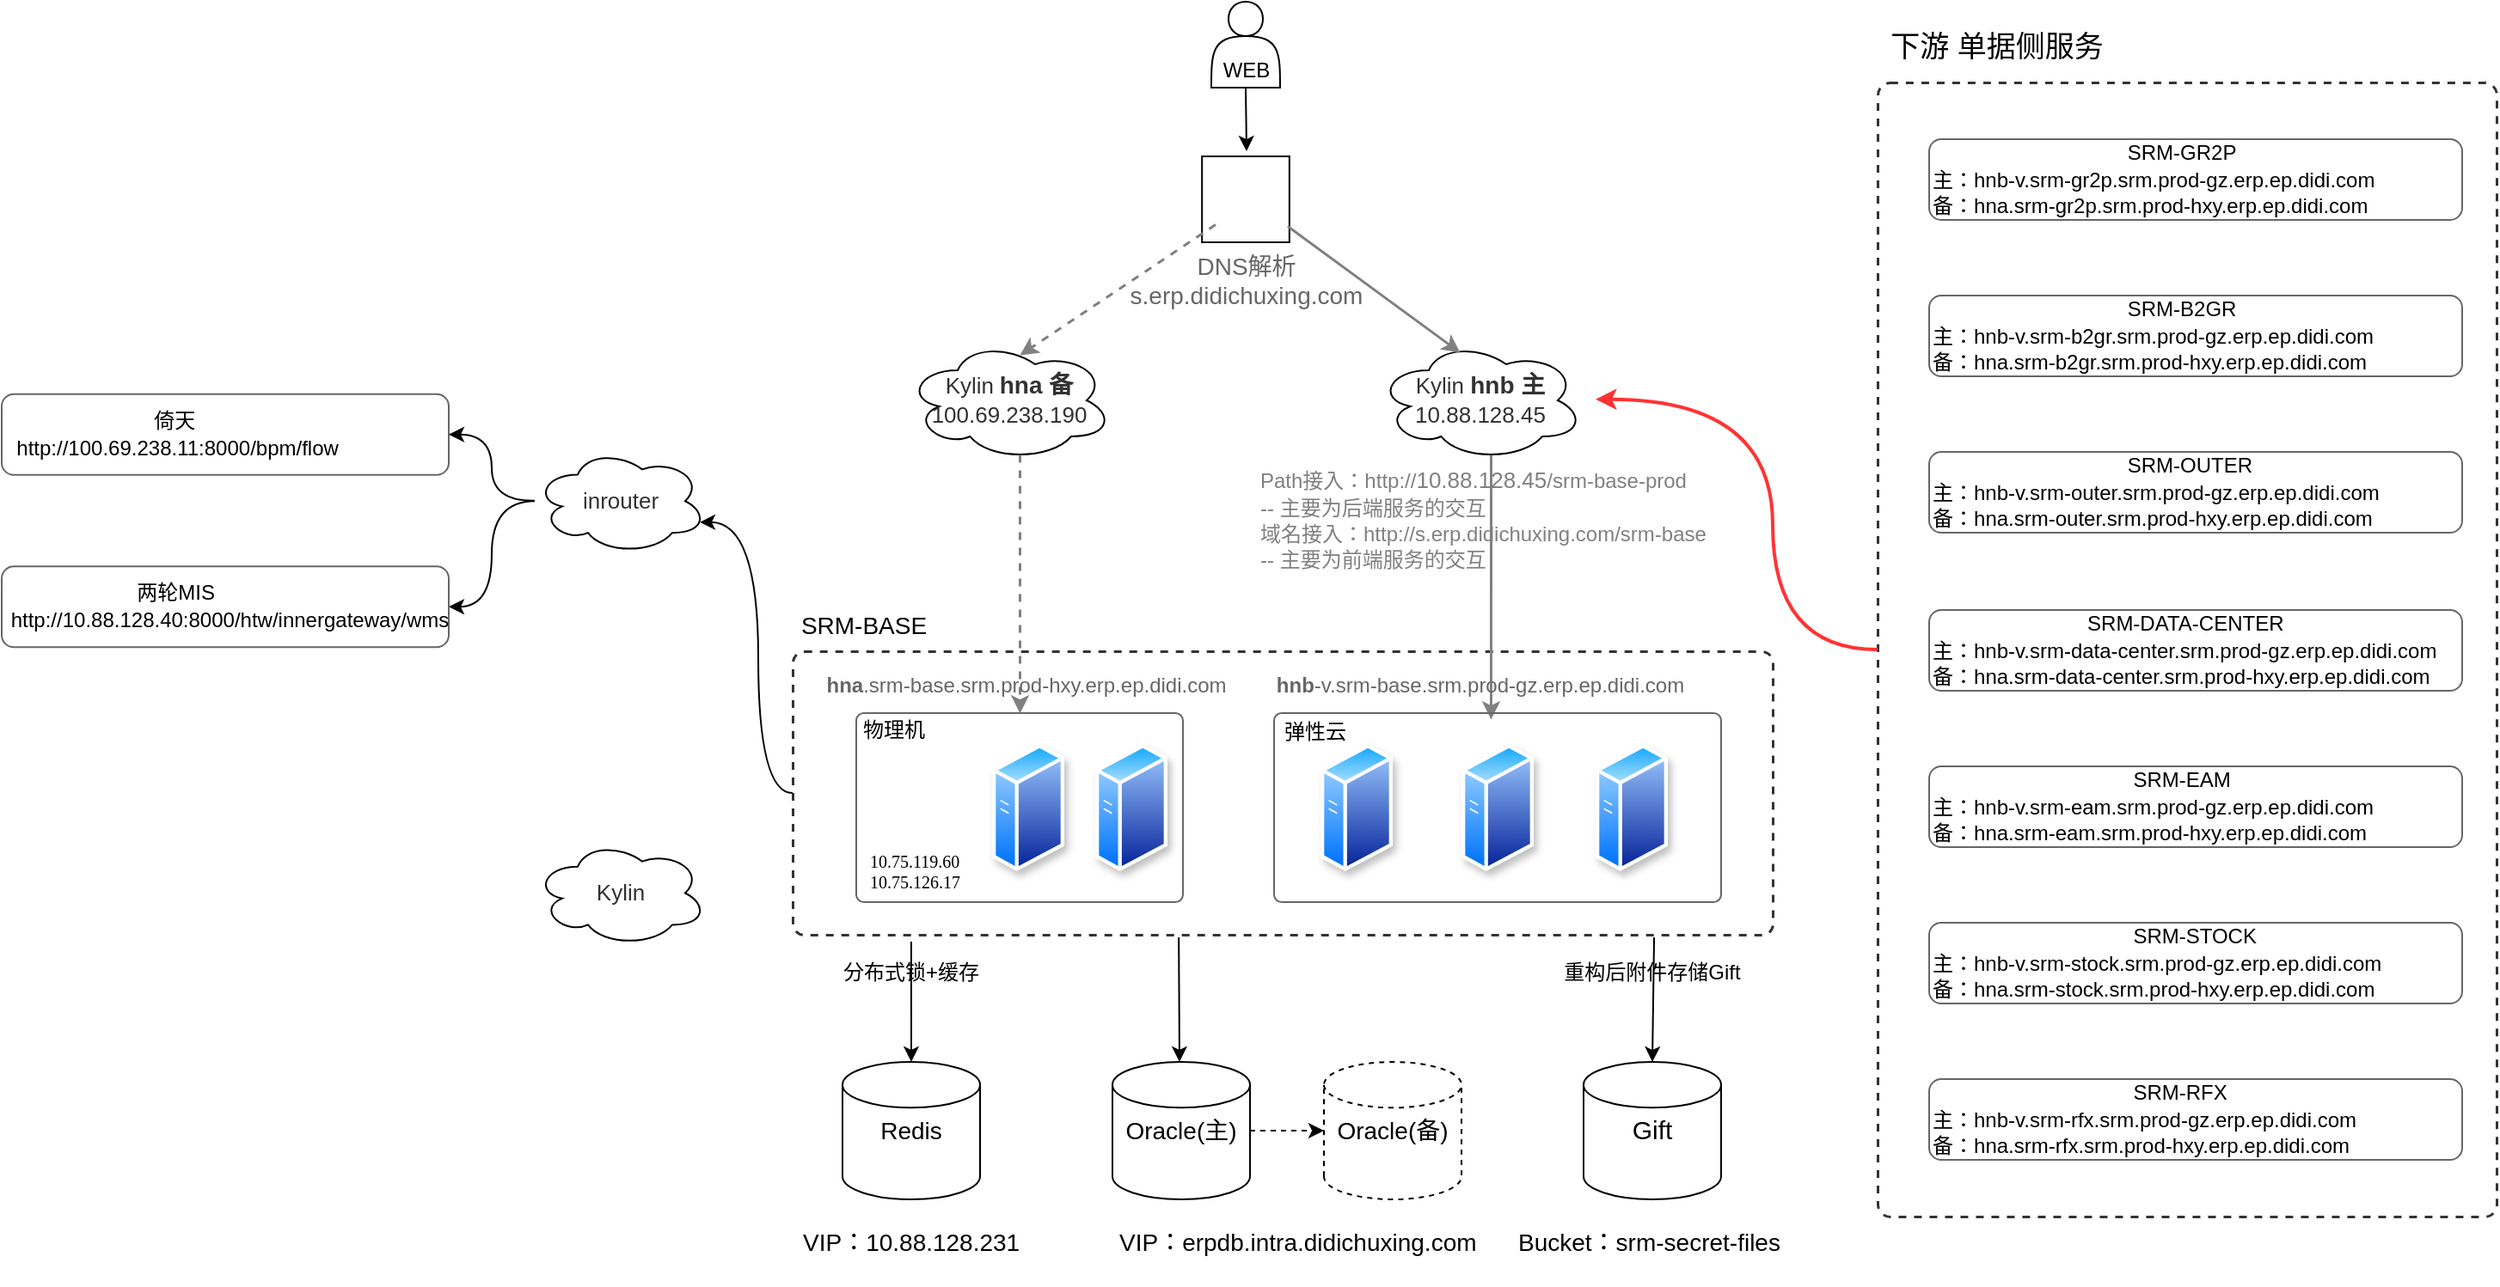 <mxfile version="27.1.3">
  <diagram id="C5RBs43oDa-KdzZeNtuy" name="Page-1">
    <mxGraphModel dx="1836" dy="692" grid="1" gridSize="10" guides="1" tooltips="1" connect="1" arrows="1" fold="1" page="1" pageScale="1" pageWidth="827" pageHeight="1169" math="0" shadow="0">
      <root>
        <mxCell id="WIyWlLk6GJQsqaUBKTNV-0" />
        <mxCell id="WIyWlLk6GJQsqaUBKTNV-1" parent="WIyWlLk6GJQsqaUBKTNV-0" />
        <mxCell id="ueZprSyfjsTpokdEeaGI-45" value="" style="rounded=1;whiteSpace=wrap;html=1;hachureGap=4;fontFamily=Architects Daughter;fontSource=https%3A%2F%2Ffonts.googleapis.com%2Fcss%3Ffamily%3DArchitects%2BDaughter;arcSize=2;fillColor=none;dashed=1;strokeColor=#333333;strokeWidth=1.5;" vertex="1" parent="WIyWlLk6GJQsqaUBKTNV-1">
          <mxGeometry x="711" y="210" width="360" height="660" as="geometry" />
        </mxCell>
        <mxCell id="ueZprSyfjsTpokdEeaGI-70" value="" style="edgeStyle=orthogonalEdgeStyle;rounded=0;hachureGap=4;orthogonalLoop=1;jettySize=auto;html=1;fontFamily=Architects Daughter;fontSource=https%3A%2F%2Ffonts.googleapis.com%2Fcss%3Ffamily%3DArchitects%2BDaughter;entryX=0.96;entryY=0.7;entryDx=0;entryDy=0;entryPerimeter=0;curved=1;" edge="1" parent="WIyWlLk6GJQsqaUBKTNV-1" source="ueZprSyfjsTpokdEeaGI-32" target="ueZprSyfjsTpokdEeaGI-61">
          <mxGeometry relative="1" as="geometry">
            <Array as="points">
              <mxPoint x="60" y="624" />
              <mxPoint x="60" y="466" />
            </Array>
          </mxGeometry>
        </mxCell>
        <mxCell id="ueZprSyfjsTpokdEeaGI-32" value="" style="rounded=1;whiteSpace=wrap;html=1;hachureGap=4;fontFamily=Architects Daughter;fontSource=https%3A%2F%2Ffonts.googleapis.com%2Fcss%3Ffamily%3DArchitects%2BDaughter;fillColor=none;arcSize=4;dashed=1;strokeColor=#333333;strokeWidth=1.5;" vertex="1" parent="WIyWlLk6GJQsqaUBKTNV-1">
          <mxGeometry x="80" y="541" width="570" height="165" as="geometry" />
        </mxCell>
        <mxCell id="ueZprSyfjsTpokdEeaGI-12" value="" style="endArrow=classic;html=1;rounded=0;hachureGap=4;fontFamily=Architects Daughter;fontSource=https%3A%2F%2Ffonts.googleapis.com%2Fcss%3Ffamily%3DArchitects%2BDaughter;exitX=0.55;exitY=0.95;exitDx=0;exitDy=0;exitPerimeter=0;strokeColor=#808080;strokeWidth=1.5;entryX=0.473;entryY=0.032;entryDx=0;entryDy=0;entryPerimeter=0;" edge="1" parent="WIyWlLk6GJQsqaUBKTNV-1" source="ueZprSyfjsTpokdEeaGI-1">
          <mxGeometry width="50" height="50" relative="1" as="geometry">
            <mxPoint x="489" y="426.5" as="sourcePoint" />
            <mxPoint x="485.98" y="580.52" as="targetPoint" />
          </mxGeometry>
        </mxCell>
        <mxCell id="ueZprSyfjsTpokdEeaGI-0" value="&lt;span style=&quot;color: rgb(50, 50, 50); font-family: &amp;quot;Microsoft YaHei&amp;quot;, 微软雅黑, Arial; background-color: rgba(255, 255, 255, 0.01);&quot;&gt;&lt;span style=&quot;font-size: 13px;&quot;&gt;Kylin&lt;/span&gt;&lt;b style=&quot;&quot;&gt; &lt;font style=&quot;font-size: 14px;&quot;&gt;hna 备&lt;/font&gt;&lt;/b&gt;&lt;/span&gt;&lt;font style=&quot;font-size: 14px;&quot;&gt;&lt;br style=&quot;color: rgb(50, 50, 50); font-family: &amp;quot;Microsoft YaHei&amp;quot;, 微软雅黑, Arial;&quot;&gt;&lt;/font&gt;&lt;span style=&quot;color: rgb(50, 50, 50); font-family: &amp;quot;Microsoft YaHei&amp;quot;, 微软雅黑, Arial; font-size: 13px; background-color: rgba(255, 255, 255, 0.01);&quot;&gt;100.69.238.190&lt;/span&gt;" style="ellipse;shape=cloud;whiteSpace=wrap;html=1;hachureGap=4;fontFamily=Architects Daughter;fontSource=https%3A%2F%2Ffonts.googleapis.com%2Fcss%3Ffamily%3DArchitects%2BDaughter;strokeColor=default;" vertex="1" parent="WIyWlLk6GJQsqaUBKTNV-1">
          <mxGeometry x="146" y="360" width="120" height="70" as="geometry" />
        </mxCell>
        <mxCell id="ueZprSyfjsTpokdEeaGI-1" value="&lt;span style=&quot;color: rgb(50, 50, 50); font-family: &amp;quot;Microsoft YaHei&amp;quot;, 微软雅黑, Arial; font-size: 13px; background-color: rgba(255, 255, 255, 0.01);&quot;&gt;Kylin &lt;/span&gt;&lt;font style=&quot;color: rgb(255, 51, 51); font-size: 14px;&quot;&gt;&lt;span style=&quot;background-color: rgba(255, 255, 255, 0.01); color: rgb(50, 50, 50);&quot;&gt;&lt;font style=&quot;&quot; face=&quot;Helvetica&quot;&gt;&lt;b style=&quot;&quot;&gt;hnb 主&lt;/b&gt;&lt;/font&gt;&lt;/span&gt;&lt;br style=&quot;font-family: &amp;quot;Microsoft YaHei&amp;quot;, 微软雅黑, Arial; color: rgb(50, 50, 50);&quot;&gt;&lt;/font&gt;&lt;span style=&quot;color: rgb(50, 50, 50); font-family: &amp;quot;Microsoft YaHei&amp;quot;, 微软雅黑, Arial; font-size: 13px; background-color: rgba(255, 255, 255, 0.01);&quot;&gt;10.88.128.45&lt;/span&gt;" style="ellipse;shape=cloud;whiteSpace=wrap;html=1;hachureGap=4;fontFamily=Architects Daughter;fontSource=https%3A%2F%2Ffonts.googleapis.com%2Fcss%3Ffamily%3DArchitects%2BDaughter;strokeColor=default;" vertex="1" parent="WIyWlLk6GJQsqaUBKTNV-1">
          <mxGeometry x="420" y="360" width="120" height="70" as="geometry" />
        </mxCell>
        <mxCell id="ueZprSyfjsTpokdEeaGI-4" value="&lt;font style=&quot;color: rgb(128, 128, 128);&quot;&gt;&lt;font style=&quot;&quot; face=&quot;Helvetica&quot;&gt;Path接入：http://&lt;/font&gt;&lt;span style=&quot;font-family: &amp;quot;Microsoft YaHei&amp;quot;, 微软雅黑, Arial; font-size: 13px; text-align: center; background-color: rgba(255, 255, 255, 0.01);&quot;&gt;10.88.128.45&lt;/span&gt;&lt;font style=&quot;&quot; face=&quot;Helvetica&quot;&gt;/srm-base-prod&lt;/font&gt;&lt;/font&gt;&lt;div&gt;&lt;font style=&quot;color: rgb(128, 128, 128);&quot; face=&quot;Helvetica&quot;&gt;-- 主要为后端服务的交互&lt;br&gt;&lt;/font&gt;&lt;div&gt;&lt;span style=&quot;font-family: Helvetica; background-color: transparent;&quot;&gt;&lt;font style=&quot;color: rgb(128, 128, 128);&quot;&gt;域名接入：http://s.erp.didichuxing.com/srm-base&lt;/font&gt;&lt;/span&gt;&lt;/div&gt;&lt;/div&gt;&lt;div&gt;&lt;font style=&quot;color: rgb(128, 128, 128);&quot;&gt;&lt;span style=&quot;font-family: Helvetica; background-color: transparent;&quot;&gt;--&amp;nbsp;&lt;/span&gt;&lt;span style=&quot;font-family: Helvetica; background-color: transparent;&quot;&gt;主要为前端服务的交互&lt;/span&gt;&lt;/font&gt;&lt;/div&gt;" style="text;html=1;align=left;verticalAlign=middle;whiteSpace=wrap;rounded=0;fontFamily=Architects Daughter;fontSource=https%3A%2F%2Ffonts.googleapis.com%2Fcss%3Ffamily%3DArchitects%2BDaughter;" vertex="1" parent="WIyWlLk6GJQsqaUBKTNV-1">
          <mxGeometry x="350" y="430" width="296" height="70" as="geometry" />
        </mxCell>
        <mxCell id="ueZprSyfjsTpokdEeaGI-13" value="" style="endArrow=classic;html=1;rounded=0;hachureGap=4;fontFamily=Architects Daughter;fontSource=https%3A%2F%2Ffonts.googleapis.com%2Fcss%3Ffamily%3DArchitects%2BDaughter;exitX=0.55;exitY=0.95;exitDx=0;exitDy=0;exitPerimeter=0;strokeColor=#808080;strokeWidth=1.5;dashed=1;" edge="1" parent="WIyWlLk6GJQsqaUBKTNV-1" source="ueZprSyfjsTpokdEeaGI-0" target="ueZprSyfjsTpokdEeaGI-14">
          <mxGeometry width="50" height="50" relative="1" as="geometry">
            <mxPoint x="601" y="470" as="sourcePoint" />
            <mxPoint x="212" y="558" as="targetPoint" />
          </mxGeometry>
        </mxCell>
        <mxCell id="ueZprSyfjsTpokdEeaGI-23" value="&lt;font face=&quot;Helvetica&quot;&gt;SRM-BASE&lt;/font&gt;" style="text;html=1;align=center;verticalAlign=middle;whiteSpace=wrap;rounded=0;fontFamily=Architects Daughter;fontSource=https%3A%2F%2Ffonts.googleapis.com%2Fcss%3Ffamily%3DArchitects%2BDaughter;fontSize=14;" vertex="1" parent="WIyWlLk6GJQsqaUBKTNV-1">
          <mxGeometry x="80" y="511" width="83" height="30" as="geometry" />
        </mxCell>
        <mxCell id="ueZprSyfjsTpokdEeaGI-26" value="" style="points=[];aspect=fixed;html=1;align=center;shadow=0;dashed=0;fillColor=none;shape=mxgraph.alibaba_cloud.dns_domain_name_system;hachureGap=4;fontFamily=Architects Daughter;fontSource=https%3A%2F%2Ffonts.googleapis.com%2Fcss%3Ffamily%3DArchitects%2BDaughter;" vertex="1" parent="WIyWlLk6GJQsqaUBKTNV-1">
          <mxGeometry x="318.09" y="253" width="50.83" height="50" as="geometry" />
        </mxCell>
        <mxCell id="ueZprSyfjsTpokdEeaGI-27" value="" style="endArrow=classic;html=1;rounded=0;hachureGap=4;fontFamily=Architects Daughter;fontSource=https%3A%2F%2Ffonts.googleapis.com%2Fcss%3Ffamily%3DArchitects%2BDaughter;exitX=0.151;exitY=0.79;exitDx=0;exitDy=0;exitPerimeter=0;entryX=0.55;entryY=0.121;entryDx=0;entryDy=0;entryPerimeter=0;strokeColor=#808080;strokeWidth=1.5;dashed=1;" edge="1" parent="WIyWlLk6GJQsqaUBKTNV-1" source="ueZprSyfjsTpokdEeaGI-26" target="ueZprSyfjsTpokdEeaGI-0">
          <mxGeometry width="50" height="50" relative="1" as="geometry">
            <mxPoint x="440" y="480" as="sourcePoint" />
            <mxPoint x="490" y="430" as="targetPoint" />
          </mxGeometry>
        </mxCell>
        <mxCell id="ueZprSyfjsTpokdEeaGI-28" value="" style="endArrow=classic;html=1;rounded=0;hachureGap=4;fontFamily=Architects Daughter;fontSource=https%3A%2F%2Ffonts.googleapis.com%2Fcss%3Ffamily%3DArchitects%2BDaughter;exitX=0.977;exitY=0.81;exitDx=0;exitDy=0;exitPerimeter=0;entryX=0.4;entryY=0.1;entryDx=0;entryDy=0;entryPerimeter=0;strokeColor=#808080;strokeWidth=1.5;" edge="1" parent="WIyWlLk6GJQsqaUBKTNV-1" source="ueZprSyfjsTpokdEeaGI-26" target="ueZprSyfjsTpokdEeaGI-1">
          <mxGeometry width="50" height="50" relative="1" as="geometry">
            <mxPoint x="405" y="360" as="sourcePoint" />
            <mxPoint x="290" y="398" as="targetPoint" />
          </mxGeometry>
        </mxCell>
        <UserObject label="DNS解析s.erp.didichuxing.com" link="s.erp.didichuxing.com" id="ueZprSyfjsTpokdEeaGI-30">
          <mxCell style="text;whiteSpace=wrap;fontFamily=Helvetica;fontSize=14;fontColor=#666666;align=center;" vertex="1" parent="WIyWlLk6GJQsqaUBKTNV-1">
            <mxGeometry x="273.5" y="302" width="140" height="40" as="geometry" />
          </mxCell>
        </UserObject>
        <mxCell id="ueZprSyfjsTpokdEeaGI-5" value="" style="rounded=1;whiteSpace=wrap;html=1;hachureGap=4;fontFamily=Architects Daughter;fontSource=https%3A%2F%2Ffonts.googleapis.com%2Fcss%3Ffamily%3DArchitects%2BDaughter;fillColor=none;arcSize=4;strokeColor=#666666;" vertex="1" parent="WIyWlLk6GJQsqaUBKTNV-1">
          <mxGeometry x="360" y="577" width="260" height="110" as="geometry" />
        </mxCell>
        <mxCell id="ueZprSyfjsTpokdEeaGI-7" value="" style="image;aspect=fixed;perimeter=ellipsePerimeter;html=1;align=center;shadow=1;dashed=0;spacingTop=3;image=img/lib/active_directory/generic_server.svg;sketch=1;hachureGap=4;jiggle=2;curveFitting=1;fontFamily=Architects Daughter;fontSource=https%3A%2F%2Ffonts.googleapis.com%2Fcss%3Ffamily%3DArchitects%2BDaughter;" vertex="1" parent="WIyWlLk6GJQsqaUBKTNV-1">
          <mxGeometry x="387" y="594.5" width="42" height="75" as="geometry" />
        </mxCell>
        <mxCell id="ueZprSyfjsTpokdEeaGI-8" value="" style="image;aspect=fixed;perimeter=ellipsePerimeter;html=1;align=center;shadow=1;dashed=0;spacingTop=3;image=img/lib/active_directory/generic_server.svg;sketch=1;hachureGap=4;jiggle=2;curveFitting=1;fontFamily=Architects Daughter;fontSource=https%3A%2F%2Ffonts.googleapis.com%2Fcss%3Ffamily%3DArchitects%2BDaughter;" vertex="1" parent="WIyWlLk6GJQsqaUBKTNV-1">
          <mxGeometry x="469" y="594.5" width="42" height="75" as="geometry" />
        </mxCell>
        <mxCell id="ueZprSyfjsTpokdEeaGI-9" value="" style="image;aspect=fixed;perimeter=ellipsePerimeter;html=1;align=center;shadow=1;dashed=0;spacingTop=3;image=img/lib/active_directory/generic_server.svg;sketch=1;hachureGap=4;jiggle=2;curveFitting=1;fontFamily=Architects Daughter;fontSource=https%3A%2F%2Ffonts.googleapis.com%2Fcss%3Ffamily%3DArchitects%2BDaughter;" vertex="1" parent="WIyWlLk6GJQsqaUBKTNV-1">
          <mxGeometry x="547" y="594.5" width="42" height="75" as="geometry" />
        </mxCell>
        <mxCell id="ueZprSyfjsTpokdEeaGI-11" value="&lt;font face=&quot;Helvetica&quot;&gt;&lt;b&gt;hnb&lt;/b&gt;-v.srm-base.srm.prod-gz.erp.ep.didi.com&lt;/font&gt;" style="text;html=1;align=center;verticalAlign=middle;whiteSpace=wrap;rounded=0;fontFamily=Architects Daughter;fontSource=https%3A%2F%2Ffonts.googleapis.com%2Fcss%3Ffamily%3DArchitects%2BDaughter;fontColor=#666666;" vertex="1" parent="WIyWlLk6GJQsqaUBKTNV-1">
          <mxGeometry x="360" y="546" width="240" height="30" as="geometry" />
        </mxCell>
        <mxCell id="ueZprSyfjsTpokdEeaGI-14" value="" style="rounded=1;whiteSpace=wrap;html=1;hachureGap=4;fontFamily=Architects Daughter;fontSource=https%3A%2F%2Ffonts.googleapis.com%2Fcss%3Ffamily%3DArchitects%2BDaughter;fillColor=none;arcSize=4;strokeColor=#666666;" vertex="1" parent="WIyWlLk6GJQsqaUBKTNV-1">
          <mxGeometry x="117" y="577" width="190" height="110" as="geometry" />
        </mxCell>
        <mxCell id="ueZprSyfjsTpokdEeaGI-15" value="" style="image;aspect=fixed;perimeter=ellipsePerimeter;html=1;align=center;shadow=1;dashed=0;spacingTop=3;image=img/lib/active_directory/generic_server.svg;sketch=1;hachureGap=4;jiggle=2;curveFitting=1;fontFamily=Architects Daughter;fontSource=https%3A%2F%2Ffonts.googleapis.com%2Fcss%3Ffamily%3DArchitects%2BDaughter;" vertex="1" parent="WIyWlLk6GJQsqaUBKTNV-1">
          <mxGeometry x="196" y="594.5" width="42" height="75" as="geometry" />
        </mxCell>
        <mxCell id="ueZprSyfjsTpokdEeaGI-16" value="" style="image;aspect=fixed;perimeter=ellipsePerimeter;html=1;align=center;shadow=1;dashed=0;spacingTop=3;image=img/lib/active_directory/generic_server.svg;sketch=1;hachureGap=4;jiggle=2;curveFitting=1;fontFamily=Architects Daughter;fontSource=https%3A%2F%2Ffonts.googleapis.com%2Fcss%3Ffamily%3DArchitects%2BDaughter;" vertex="1" parent="WIyWlLk6GJQsqaUBKTNV-1">
          <mxGeometry x="256" y="594.5" width="42" height="75" as="geometry" />
        </mxCell>
        <mxCell id="ueZprSyfjsTpokdEeaGI-18" value="&lt;font face=&quot;Helvetica&quot;&gt;&lt;b&gt;hna&lt;/b&gt;.srm-base.srm.prod-hxy.erp.ep.didi.com&lt;/font&gt;" style="text;html=1;align=center;verticalAlign=middle;whiteSpace=wrap;rounded=0;fontFamily=Architects Daughter;fontSource=https%3A%2F%2Ffonts.googleapis.com%2Fcss%3Ffamily%3DArchitects%2BDaughter;fontColor=#666666;" vertex="1" parent="WIyWlLk6GJQsqaUBKTNV-1">
          <mxGeometry x="96" y="546" width="240" height="30" as="geometry" />
        </mxCell>
        <mxCell id="ueZprSyfjsTpokdEeaGI-19" value="物理机" style="text;html=1;align=center;verticalAlign=middle;whiteSpace=wrap;rounded=0;fontFamily=Helvetica;" vertex="1" parent="WIyWlLk6GJQsqaUBKTNV-1">
          <mxGeometry x="109" y="572" width="60" height="30" as="geometry" />
        </mxCell>
        <mxCell id="ueZprSyfjsTpokdEeaGI-20" value="弹性云" style="text;html=1;align=center;verticalAlign=middle;whiteSpace=wrap;rounded=0;fontFamily=Helvetica;" vertex="1" parent="WIyWlLk6GJQsqaUBKTNV-1">
          <mxGeometry x="354" y="573" width="60" height="30" as="geometry" />
        </mxCell>
        <mxCell id="ueZprSyfjsTpokdEeaGI-21" value="10.75.119.60&#xa;10.75.126.17" style="text;whiteSpace=wrap;fontFamily=Verdana;fontSize=10;" vertex="1" parent="WIyWlLk6GJQsqaUBKTNV-1">
          <mxGeometry x="123" y="651" width="90" height="50" as="geometry" />
        </mxCell>
        <mxCell id="ueZprSyfjsTpokdEeaGI-34" value="" style="edgeStyle=orthogonalEdgeStyle;rounded=0;hachureGap=4;orthogonalLoop=1;jettySize=auto;html=1;fontFamily=Architects Daughter;fontSource=https%3A%2F%2Ffonts.googleapis.com%2Fcss%3Ffamily%3DArchitects%2BDaughter;exitX=0.5;exitY=1;exitDx=0;exitDy=0;" edge="1" parent="WIyWlLk6GJQsqaUBKTNV-1" source="ueZprSyfjsTpokdEeaGI-33">
          <mxGeometry relative="1" as="geometry">
            <mxPoint x="344" y="250" as="targetPoint" />
          </mxGeometry>
        </mxCell>
        <mxCell id="ueZprSyfjsTpokdEeaGI-33" value="&lt;div&gt;&lt;font face=&quot;Helvetica&quot;&gt;&lt;br&gt;&lt;/font&gt;&lt;/div&gt;&lt;div&gt;&lt;font face=&quot;Helvetica&quot;&gt;&lt;br&gt;&lt;/font&gt;&lt;/div&gt;&lt;font face=&quot;Helvetica&quot;&gt;WEB&lt;/font&gt;" style="shape=actor;whiteSpace=wrap;html=1;hachureGap=4;fontFamily=Architects Daughter;fontSource=https%3A%2F%2Ffonts.googleapis.com%2Fcss%3Ffamily%3DArchitects%2BDaughter;" vertex="1" parent="WIyWlLk6GJQsqaUBKTNV-1">
          <mxGeometry x="323.5" y="163" width="40" height="50" as="geometry" />
        </mxCell>
        <mxCell id="ueZprSyfjsTpokdEeaGI-35" value="" style="endArrow=classic;html=1;rounded=0;hachureGap=4;fontFamily=Architects Daughter;fontSource=https%3A%2F%2Ffonts.googleapis.com%2Fcss%3Ffamily%3DArchitects%2BDaughter;exitX=0;exitY=0.5;exitDx=0;exitDy=0;edgeStyle=orthogonalEdgeStyle;curved=1;fillColor=#e51400;strokeColor=#FF3333;strokeWidth=2;" edge="1" parent="WIyWlLk6GJQsqaUBKTNV-1" source="ueZprSyfjsTpokdEeaGI-45">
          <mxGeometry width="50" height="50" relative="1" as="geometry">
            <mxPoint x="730" y="394" as="sourcePoint" />
            <mxPoint x="547" y="394.38" as="targetPoint" />
            <Array as="points">
              <mxPoint x="650" y="540" />
              <mxPoint x="650" y="394" />
            </Array>
          </mxGeometry>
        </mxCell>
        <mxCell id="ueZprSyfjsTpokdEeaGI-37" value="&lt;font face=&quot;Helvetica&quot;&gt;&amp;nbsp; &amp;nbsp; &amp;nbsp; &amp;nbsp; &amp;nbsp; &amp;nbsp; &amp;nbsp; &amp;nbsp; &amp;nbsp; &amp;nbsp; &amp;nbsp; &amp;nbsp; &amp;nbsp; &amp;nbsp; &amp;nbsp; &amp;nbsp; &amp;nbsp; SRM-GR2P&lt;/font&gt;&lt;div style=&quot;&quot;&gt;&lt;font face=&quot;Helvetica&quot;&gt;主：hnb-v.srm-gr2p.srm.prod-gz.erp.ep.didi.com&lt;/font&gt;&lt;/div&gt;&lt;div style=&quot;&quot;&gt;&lt;font face=&quot;Helvetica&quot;&gt;备：&lt;/font&gt;&lt;span style=&quot;background-color: transparent;&quot;&gt;&lt;font face=&quot;Helvetica&quot;&gt;hna.srm-gr2p.srm.prod-hxy.erp.ep.didi.com&lt;/font&gt;&lt;/span&gt;&lt;/div&gt;" style="rounded=1;whiteSpace=wrap;html=1;hachureGap=4;fontFamily=Architects Daughter;fontSource=https%3A%2F%2Ffonts.googleapis.com%2Fcss%3Ffamily%3DArchitects%2BDaughter;align=left;strokeColor=#666666;" vertex="1" parent="WIyWlLk6GJQsqaUBKTNV-1">
          <mxGeometry x="741" y="243" width="310" height="47" as="geometry" />
        </mxCell>
        <mxCell id="ueZprSyfjsTpokdEeaGI-38" value="&lt;font face=&quot;Helvetica&quot;&gt;&amp;nbsp; &amp;nbsp; &amp;nbsp; &amp;nbsp; &amp;nbsp; &amp;nbsp; &amp;nbsp; &amp;nbsp; &amp;nbsp; &amp;nbsp; &amp;nbsp; &amp;nbsp; &amp;nbsp; &amp;nbsp; &amp;nbsp; &amp;nbsp; &amp;nbsp; SRM-B2GR&lt;/font&gt;&lt;div style=&quot;&quot;&gt;&lt;font face=&quot;Helvetica&quot;&gt;主：hnb-v.srm-b2gr.srm.prod-gz.erp.ep.didi.com&lt;/font&gt;&lt;/div&gt;&lt;div style=&quot;&quot;&gt;&lt;font face=&quot;Helvetica&quot;&gt;备：&lt;/font&gt;&lt;span style=&quot;background-color: transparent;&quot;&gt;&lt;font face=&quot;Helvetica&quot;&gt;hna.srm-b2gr.srm.prod-hxy.erp.ep.didi.com&lt;/font&gt;&lt;/span&gt;&lt;/div&gt;" style="rounded=1;whiteSpace=wrap;html=1;hachureGap=4;fontFamily=Architects Daughter;fontSource=https%3A%2F%2Ffonts.googleapis.com%2Fcss%3Ffamily%3DArchitects%2BDaughter;align=left;strokeColor=#666666;" vertex="1" parent="WIyWlLk6GJQsqaUBKTNV-1">
          <mxGeometry x="741" y="334" width="310" height="47" as="geometry" />
        </mxCell>
        <mxCell id="ueZprSyfjsTpokdEeaGI-39" value="&lt;font face=&quot;Helvetica&quot;&gt;&amp;nbsp; &amp;nbsp; &amp;nbsp; &amp;nbsp; &amp;nbsp; &amp;nbsp; &amp;nbsp; &amp;nbsp; &amp;nbsp; &amp;nbsp; &amp;nbsp; &amp;nbsp; &amp;nbsp; &amp;nbsp; &amp;nbsp; &amp;nbsp; &amp;nbsp; SRM-OUTER&lt;/font&gt;&lt;div style=&quot;&quot;&gt;&lt;font face=&quot;Helvetica&quot;&gt;主：hnb-v.srm-outer.srm.prod-gz.erp.ep.didi.com&lt;/font&gt;&lt;/div&gt;&lt;div style=&quot;&quot;&gt;&lt;font face=&quot;Helvetica&quot;&gt;备：&lt;/font&gt;&lt;span style=&quot;background-color: transparent;&quot;&gt;&lt;font face=&quot;Helvetica&quot;&gt;hna.srm-outer.srm.prod-hxy.erp.ep.didi.com&lt;/font&gt;&lt;/span&gt;&lt;/div&gt;" style="rounded=1;whiteSpace=wrap;html=1;hachureGap=4;fontFamily=Architects Daughter;fontSource=https%3A%2F%2Ffonts.googleapis.com%2Fcss%3Ffamily%3DArchitects%2BDaughter;align=left;strokeColor=#666666;" vertex="1" parent="WIyWlLk6GJQsqaUBKTNV-1">
          <mxGeometry x="741" y="425" width="310" height="47" as="geometry" />
        </mxCell>
        <mxCell id="ueZprSyfjsTpokdEeaGI-40" value="&lt;font face=&quot;Helvetica&quot;&gt;&amp;nbsp; &amp;nbsp; &amp;nbsp; &amp;nbsp; &amp;nbsp; &amp;nbsp; &amp;nbsp; &amp;nbsp; &amp;nbsp; &amp;nbsp; &amp;nbsp; &amp;nbsp; &amp;nbsp; &amp;nbsp;SRM-DATA-CENTER&lt;/font&gt;&lt;div style=&quot;&quot;&gt;&lt;font face=&quot;Helvetica&quot;&gt;主：hnb-v.srm-data-center.srm.prod-gz.erp.ep.didi.com&lt;/font&gt;&lt;/div&gt;&lt;div style=&quot;&quot;&gt;&lt;font face=&quot;Helvetica&quot;&gt;备：&lt;/font&gt;&lt;span style=&quot;background-color: transparent;&quot;&gt;&lt;font face=&quot;Helvetica&quot;&gt;hna.srm-data-center.srm.prod-hxy.erp.ep.didi.com&lt;/font&gt;&lt;/span&gt;&lt;/div&gt;" style="rounded=1;whiteSpace=wrap;html=1;hachureGap=4;fontFamily=Architects Daughter;fontSource=https%3A%2F%2Ffonts.googleapis.com%2Fcss%3Ffamily%3DArchitects%2BDaughter;align=left;strokeColor=#666666;" vertex="1" parent="WIyWlLk6GJQsqaUBKTNV-1">
          <mxGeometry x="741" y="517" width="310" height="47" as="geometry" />
        </mxCell>
        <mxCell id="ueZprSyfjsTpokdEeaGI-41" value="&lt;font face=&quot;Helvetica&quot;&gt;&amp;nbsp; &amp;nbsp; &amp;nbsp; &amp;nbsp; &amp;nbsp; &amp;nbsp; &amp;nbsp; &amp;nbsp; &amp;nbsp; &amp;nbsp; &amp;nbsp; &amp;nbsp; &amp;nbsp; &amp;nbsp; &amp;nbsp; &amp;nbsp; &amp;nbsp; &amp;nbsp;SRM-EAM&lt;/font&gt;&lt;div&gt;&lt;span style=&quot;font-family: Helvetica; background-color: transparent; color: light-dark(rgb(0, 0, 0), rgb(255, 255, 255));&quot;&gt;主：hnb-v.srm-eam.srm.prod-gz.erp.ep.didi.com&lt;/span&gt;&lt;div style=&quot;&quot;&gt;&lt;font face=&quot;Helvetica&quot;&gt;备：&lt;/font&gt;&lt;span style=&quot;background-color: transparent;&quot;&gt;&lt;font face=&quot;Helvetica&quot;&gt;hna.srm-eam.srm.prod-hxy.erp.ep.didi.com&lt;/font&gt;&lt;/span&gt;&lt;/div&gt;&lt;/div&gt;" style="rounded=1;whiteSpace=wrap;html=1;hachureGap=4;fontFamily=Architects Daughter;fontSource=https%3A%2F%2Ffonts.googleapis.com%2Fcss%3Ffamily%3DArchitects%2BDaughter;align=left;strokeColor=#666666;" vertex="1" parent="WIyWlLk6GJQsqaUBKTNV-1">
          <mxGeometry x="741" y="608" width="310" height="47" as="geometry" />
        </mxCell>
        <mxCell id="ueZprSyfjsTpokdEeaGI-42" value="&lt;font face=&quot;Helvetica&quot;&gt;&amp;nbsp; &amp;nbsp; &amp;nbsp; &amp;nbsp; &amp;nbsp; &amp;nbsp; &amp;nbsp; &amp;nbsp; &amp;nbsp; &amp;nbsp; &amp;nbsp; &amp;nbsp; &amp;nbsp; &amp;nbsp; &amp;nbsp; &amp;nbsp; &amp;nbsp; &amp;nbsp;SRM-STOCK&lt;/font&gt;&lt;div&gt;&lt;span style=&quot;font-family: Helvetica; background-color: transparent; color: light-dark(rgb(0, 0, 0), rgb(255, 255, 255));&quot;&gt;主：hnb-v.srm-stock.srm.prod-gz.erp.ep.didi.com&lt;/span&gt;&lt;div style=&quot;&quot;&gt;&lt;font face=&quot;Helvetica&quot;&gt;备：&lt;/font&gt;&lt;span style=&quot;background-color: transparent;&quot;&gt;&lt;font face=&quot;Helvetica&quot;&gt;hna.srm-stock.srm.prod-hxy.erp.ep.didi.com&lt;/font&gt;&lt;/span&gt;&lt;/div&gt;&lt;/div&gt;" style="rounded=1;whiteSpace=wrap;html=1;hachureGap=4;fontFamily=Architects Daughter;fontSource=https%3A%2F%2Ffonts.googleapis.com%2Fcss%3Ffamily%3DArchitects%2BDaughter;align=left;strokeColor=#666666;" vertex="1" parent="WIyWlLk6GJQsqaUBKTNV-1">
          <mxGeometry x="741" y="699" width="310" height="47" as="geometry" />
        </mxCell>
        <mxCell id="ueZprSyfjsTpokdEeaGI-43" value="&lt;font face=&quot;Helvetica&quot;&gt;&amp;nbsp; &amp;nbsp; &amp;nbsp; &amp;nbsp; &amp;nbsp; &amp;nbsp; &amp;nbsp; &amp;nbsp; &amp;nbsp; &amp;nbsp; &amp;nbsp; &amp;nbsp; &amp;nbsp; &amp;nbsp; &amp;nbsp; &amp;nbsp; &amp;nbsp; &amp;nbsp;SRM-RFX&lt;/font&gt;&lt;div&gt;&lt;span style=&quot;font-family: Helvetica; background-color: transparent; color: light-dark(rgb(0, 0, 0), rgb(255, 255, 255));&quot;&gt;主：hnb-v.srm-rfx.srm.prod-gz.erp.ep.didi.com&lt;/span&gt;&lt;div style=&quot;&quot;&gt;&lt;font face=&quot;Helvetica&quot;&gt;备：&lt;/font&gt;&lt;span style=&quot;background-color: transparent;&quot;&gt;&lt;font face=&quot;Helvetica&quot;&gt;hna.srm-rfx.srm.prod-hxy.erp.ep.didi.com&lt;/font&gt;&lt;/span&gt;&lt;/div&gt;&lt;/div&gt;" style="rounded=1;whiteSpace=wrap;html=1;hachureGap=4;fontFamily=Architects Daughter;fontSource=https%3A%2F%2Ffonts.googleapis.com%2Fcss%3Ffamily%3DArchitects%2BDaughter;align=left;strokeColor=#666666;" vertex="1" parent="WIyWlLk6GJQsqaUBKTNV-1">
          <mxGeometry x="741" y="790" width="310" height="47" as="geometry" />
        </mxCell>
        <mxCell id="ueZprSyfjsTpokdEeaGI-46" value="&lt;font style=&quot;font-size: 17px;&quot;&gt;下游 单据侧服务&lt;/font&gt;" style="text;html=1;align=center;verticalAlign=middle;whiteSpace=wrap;rounded=0;fontFamily=Helvetica;" vertex="1" parent="WIyWlLk6GJQsqaUBKTNV-1">
          <mxGeometry x="711" y="175" width="139" height="30" as="geometry" />
        </mxCell>
        <mxCell id="ueZprSyfjsTpokdEeaGI-47" value="&lt;font style=&quot;font-size: 14px;&quot; face=&quot;Helvetica&quot;&gt;Redis&lt;/font&gt;" style="strokeWidth=1;html=1;shape=mxgraph.flowchart.database;whiteSpace=wrap;hachureGap=4;fontFamily=Architects Daughter;fontSource=https%3A%2F%2Ffonts.googleapis.com%2Fcss%3Ffamily%3DArchitects%2BDaughter;" vertex="1" parent="WIyWlLk6GJQsqaUBKTNV-1">
          <mxGeometry x="109" y="780" width="80" height="80" as="geometry" />
        </mxCell>
        <mxCell id="ueZprSyfjsTpokdEeaGI-60" value="" style="edgeStyle=orthogonalEdgeStyle;rounded=0;hachureGap=4;orthogonalLoop=1;jettySize=auto;html=1;fontFamily=Architects Daughter;fontSource=https%3A%2F%2Ffonts.googleapis.com%2Fcss%3Ffamily%3DArchitects%2BDaughter;dashed=1;" edge="1" parent="WIyWlLk6GJQsqaUBKTNV-1" source="ueZprSyfjsTpokdEeaGI-48" target="ueZprSyfjsTpokdEeaGI-59">
          <mxGeometry relative="1" as="geometry" />
        </mxCell>
        <mxCell id="ueZprSyfjsTpokdEeaGI-48" value="&lt;font style=&quot;font-size: 14px;&quot; face=&quot;Helvetica&quot;&gt;Oracle(&lt;/font&gt;&lt;span style=&quot;font-family: Helvetica; font-size: 14px;&quot;&gt;主&lt;/span&gt;&lt;font style=&quot;font-size: 14px;&quot; face=&quot;Helvetica&quot;&gt;)&lt;/font&gt;" style="strokeWidth=1;html=1;shape=mxgraph.flowchart.database;whiteSpace=wrap;hachureGap=4;fontFamily=Architects Daughter;fontSource=https%3A%2F%2Ffonts.googleapis.com%2Fcss%3Ffamily%3DArchitects%2BDaughter;" vertex="1" parent="WIyWlLk6GJQsqaUBKTNV-1">
          <mxGeometry x="266.0" y="780" width="80" height="80" as="geometry" />
        </mxCell>
        <mxCell id="ueZprSyfjsTpokdEeaGI-49" value="&lt;font style=&quot;font-size: 15px;&quot; face=&quot;Helvetica&quot;&gt;Gift&lt;/font&gt;" style="strokeWidth=1;html=1;shape=mxgraph.flowchart.database;whiteSpace=wrap;hachureGap=4;fontFamily=Architects Daughter;fontSource=https%3A%2F%2Ffonts.googleapis.com%2Fcss%3Ffamily%3DArchitects%2BDaughter;" vertex="1" parent="WIyWlLk6GJQsqaUBKTNV-1">
          <mxGeometry x="540" y="780" width="80" height="80" as="geometry" />
        </mxCell>
        <mxCell id="ueZprSyfjsTpokdEeaGI-50" value="" style="endArrow=classic;html=1;rounded=0;hachureGap=4;fontFamily=Architects Daughter;fontSource=https%3A%2F%2Ffonts.googleapis.com%2Fcss%3Ffamily%3DArchitects%2BDaughter;entryX=0.5;entryY=0;entryDx=0;entryDy=0;entryPerimeter=0;exitX=0.121;exitY=1.024;exitDx=0;exitDy=0;exitPerimeter=0;" edge="1" parent="WIyWlLk6GJQsqaUBKTNV-1" source="ueZprSyfjsTpokdEeaGI-32" target="ueZprSyfjsTpokdEeaGI-47">
          <mxGeometry width="50" height="50" relative="1" as="geometry">
            <mxPoint x="180" y="730" as="sourcePoint" />
            <mxPoint x="340" y="930" as="targetPoint" />
          </mxGeometry>
        </mxCell>
        <mxCell id="ueZprSyfjsTpokdEeaGI-51" value="" style="endArrow=classic;html=1;rounded=0;hachureGap=4;fontFamily=Architects Daughter;fontSource=https%3A%2F%2Ffonts.googleapis.com%2Fcss%3Ffamily%3DArchitects%2BDaughter;exitX=0.394;exitY=1.009;exitDx=0;exitDy=0;exitPerimeter=0;" edge="1" parent="WIyWlLk6GJQsqaUBKTNV-1" source="ueZprSyfjsTpokdEeaGI-32">
          <mxGeometry width="50" height="50" relative="1" as="geometry">
            <mxPoint x="180" y="750" as="sourcePoint" />
            <mxPoint x="305" y="780" as="targetPoint" />
          </mxGeometry>
        </mxCell>
        <mxCell id="ueZprSyfjsTpokdEeaGI-52" value="" style="endArrow=classic;html=1;rounded=0;hachureGap=4;fontFamily=Architects Daughter;fontSource=https%3A%2F%2Ffonts.googleapis.com%2Fcss%3Ffamily%3DArchitects%2BDaughter;entryX=0.5;entryY=0;entryDx=0;entryDy=0;entryPerimeter=0;exitX=0.879;exitY=1.009;exitDx=0;exitDy=0;exitPerimeter=0;" edge="1" parent="WIyWlLk6GJQsqaUBKTNV-1" source="ueZprSyfjsTpokdEeaGI-32" target="ueZprSyfjsTpokdEeaGI-49">
          <mxGeometry width="50" height="50" relative="1" as="geometry">
            <mxPoint x="560" y="730" as="sourcePoint" />
            <mxPoint x="410" y="853" as="targetPoint" />
          </mxGeometry>
        </mxCell>
        <mxCell id="ueZprSyfjsTpokdEeaGI-53" value="&lt;font face=&quot;Helvetica&quot;&gt;重构后附件存储Gift&lt;/font&gt;" style="text;html=1;align=center;verticalAlign=middle;whiteSpace=wrap;rounded=0;fontFamily=Architects Daughter;fontSource=https%3A%2F%2Ffonts.googleapis.com%2Fcss%3Ffamily%3DArchitects%2BDaughter;" vertex="1" parent="WIyWlLk6GJQsqaUBKTNV-1">
          <mxGeometry x="520" y="712.5" width="120" height="30" as="geometry" />
        </mxCell>
        <mxCell id="ueZprSyfjsTpokdEeaGI-54" value="&lt;font face=&quot;Helvetica&quot;&gt;分布式锁+缓存&lt;/font&gt;" style="text;html=1;align=center;verticalAlign=middle;whiteSpace=wrap;rounded=0;fontFamily=Architects Daughter;fontSource=https%3A%2F%2Ffonts.googleapis.com%2Fcss%3Ffamily%3DArchitects%2BDaughter;" vertex="1" parent="WIyWlLk6GJQsqaUBKTNV-1">
          <mxGeometry x="89" y="712.5" width="120" height="30" as="geometry" />
        </mxCell>
        <mxCell id="ueZprSyfjsTpokdEeaGI-56" value="VIP：10.88.128.231" style="text;whiteSpace=wrap;fontFamily=Helvetica;fontSize=14;" vertex="1" parent="WIyWlLk6GJQsqaUBKTNV-1">
          <mxGeometry x="84" y="870" width="130" height="40" as="geometry" />
        </mxCell>
        <mxCell id="ueZprSyfjsTpokdEeaGI-57" value="VIP：erpdb.intra.didichuxing.com" style="text;whiteSpace=wrap;fontFamily=Helvetica;fontSize=14;" vertex="1" parent="WIyWlLk6GJQsqaUBKTNV-1">
          <mxGeometry x="267.75" y="870" width="211.5" height="40" as="geometry" />
        </mxCell>
        <mxCell id="ueZprSyfjsTpokdEeaGI-58" value="Bucket：srm-secret-files" style="text;whiteSpace=wrap;fontFamily=Helvetica;fontSize=14;" vertex="1" parent="WIyWlLk6GJQsqaUBKTNV-1">
          <mxGeometry x="500" y="870" width="180" height="40" as="geometry" />
        </mxCell>
        <mxCell id="ueZprSyfjsTpokdEeaGI-59" value="&lt;font style=&quot;font-size: 14px;&quot; face=&quot;Helvetica&quot;&gt;Oracle(&lt;/font&gt;&lt;span style=&quot;font-family: Helvetica; font-size: 14px;&quot;&gt;备&lt;/span&gt;&lt;font style=&quot;font-size: 14px;&quot; face=&quot;Helvetica&quot;&gt;)&lt;/font&gt;" style="strokeWidth=1;html=1;shape=mxgraph.flowchart.database;whiteSpace=wrap;hachureGap=4;fontFamily=Architects Daughter;fontSource=https%3A%2F%2Ffonts.googleapis.com%2Fcss%3Ffamily%3DArchitects%2BDaughter;dashed=1;" vertex="1" parent="WIyWlLk6GJQsqaUBKTNV-1">
          <mxGeometry x="389" y="780" width="80" height="80" as="geometry" />
        </mxCell>
        <mxCell id="ueZprSyfjsTpokdEeaGI-68" value="" style="edgeStyle=orthogonalEdgeStyle;rounded=0;hachureGap=4;orthogonalLoop=1;jettySize=auto;html=1;fontFamily=Architects Daughter;fontSource=https%3A%2F%2Ffonts.googleapis.com%2Fcss%3Ffamily%3DArchitects%2BDaughter;entryX=1;entryY=0.5;entryDx=0;entryDy=0;curved=1;" edge="1" parent="WIyWlLk6GJQsqaUBKTNV-1" source="ueZprSyfjsTpokdEeaGI-61" target="ueZprSyfjsTpokdEeaGI-67">
          <mxGeometry relative="1" as="geometry" />
        </mxCell>
        <mxCell id="ueZprSyfjsTpokdEeaGI-61" value="&lt;span style=&quot;color: rgb(50, 50, 50); font-family: &amp;quot;Microsoft YaHei&amp;quot;, 微软雅黑, Arial; background-color: rgba(255, 255, 255, 0.01);&quot;&gt;&lt;span style=&quot;font-size: 13px;&quot;&gt;inrouter&lt;/span&gt;&lt;/span&gt;" style="ellipse;shape=cloud;whiteSpace=wrap;html=1;hachureGap=4;fontFamily=Architects Daughter;fontSource=https%3A%2F%2Ffonts.googleapis.com%2Fcss%3Ffamily%3DArchitects%2BDaughter;strokeColor=default;" vertex="1" parent="WIyWlLk6GJQsqaUBKTNV-1">
          <mxGeometry x="-70" y="422.87" width="100" height="61.5" as="geometry" />
        </mxCell>
        <mxCell id="ueZprSyfjsTpokdEeaGI-62" value="&lt;span style=&quot;color: rgb(50, 50, 50); font-family: &amp;quot;Microsoft YaHei&amp;quot;, 微软雅黑, Arial; background-color: rgba(255, 255, 255, 0.01);&quot;&gt;&lt;span style=&quot;font-size: 13px;&quot;&gt;Kylin&lt;/span&gt;&lt;/span&gt;" style="ellipse;shape=cloud;whiteSpace=wrap;html=1;hachureGap=4;fontFamily=Architects Daughter;fontSource=https%3A%2F%2Ffonts.googleapis.com%2Fcss%3Ffamily%3DArchitects%2BDaughter;strokeColor=default;" vertex="1" parent="WIyWlLk6GJQsqaUBKTNV-1">
          <mxGeometry x="-70" y="651" width="100" height="61.5" as="geometry" />
        </mxCell>
        <mxCell id="ueZprSyfjsTpokdEeaGI-65" value="&lt;font face=&quot;Helvetica&quot;&gt;&amp;nbsp; &amp;nbsp; &amp;nbsp; &amp;nbsp; &amp;nbsp; &amp;nbsp; &amp;nbsp; &amp;nbsp; &amp;nbsp; &amp;nbsp; &amp;nbsp; &amp;nbsp; &amp;nbsp; 倚天&lt;/font&gt;&lt;div&gt;&lt;font face=&quot;Helvetica&quot;&gt;&amp;nbsp; http://100.69.238.11:8000/bpm/flow&lt;/font&gt;&lt;/div&gt;" style="rounded=1;whiteSpace=wrap;html=1;hachureGap=4;fontFamily=Architects Daughter;fontSource=https%3A%2F%2Ffonts.googleapis.com%2Fcss%3Ffamily%3DArchitects%2BDaughter;align=left;strokeColor=#666666;" vertex="1" parent="WIyWlLk6GJQsqaUBKTNV-1">
          <mxGeometry x="-380" y="391.37" width="260" height="47" as="geometry" />
        </mxCell>
        <mxCell id="ueZprSyfjsTpokdEeaGI-67" value="&lt;font face=&quot;Helvetica&quot;&gt;&amp;nbsp; &amp;nbsp; &amp;nbsp; &amp;nbsp; &amp;nbsp; &amp;nbsp; &amp;nbsp; &amp;nbsp; &amp;nbsp; &amp;nbsp; &amp;nbsp; &amp;nbsp;两轮MIS&lt;/font&gt;&lt;div&gt;&lt;font face=&quot;Helvetica&quot;&gt;&amp;nbsp;http://10.88.128.40:8000/htw/innergateway/wms&lt;/font&gt;&lt;/div&gt;" style="rounded=1;whiteSpace=wrap;html=1;hachureGap=4;fontFamily=Architects Daughter;fontSource=https%3A%2F%2Ffonts.googleapis.com%2Fcss%3Ffamily%3DArchitects%2BDaughter;align=left;strokeColor=#666666;" vertex="1" parent="WIyWlLk6GJQsqaUBKTNV-1">
          <mxGeometry x="-380" y="491.62" width="260" height="47" as="geometry" />
        </mxCell>
        <mxCell id="ueZprSyfjsTpokdEeaGI-69" value="" style="edgeStyle=orthogonalEdgeStyle;rounded=0;hachureGap=4;orthogonalLoop=1;jettySize=auto;html=1;fontFamily=Architects Daughter;fontSource=https%3A%2F%2Ffonts.googleapis.com%2Fcss%3Ffamily%3DArchitects%2BDaughter;entryX=1;entryY=0.5;entryDx=0;entryDy=0;curved=1;" edge="1" parent="WIyWlLk6GJQsqaUBKTNV-1" target="ueZprSyfjsTpokdEeaGI-65">
          <mxGeometry relative="1" as="geometry">
            <mxPoint x="-70" y="453.37" as="sourcePoint" />
            <mxPoint x="-100" y="540.37" as="targetPoint" />
          </mxGeometry>
        </mxCell>
      </root>
    </mxGraphModel>
  </diagram>
</mxfile>
